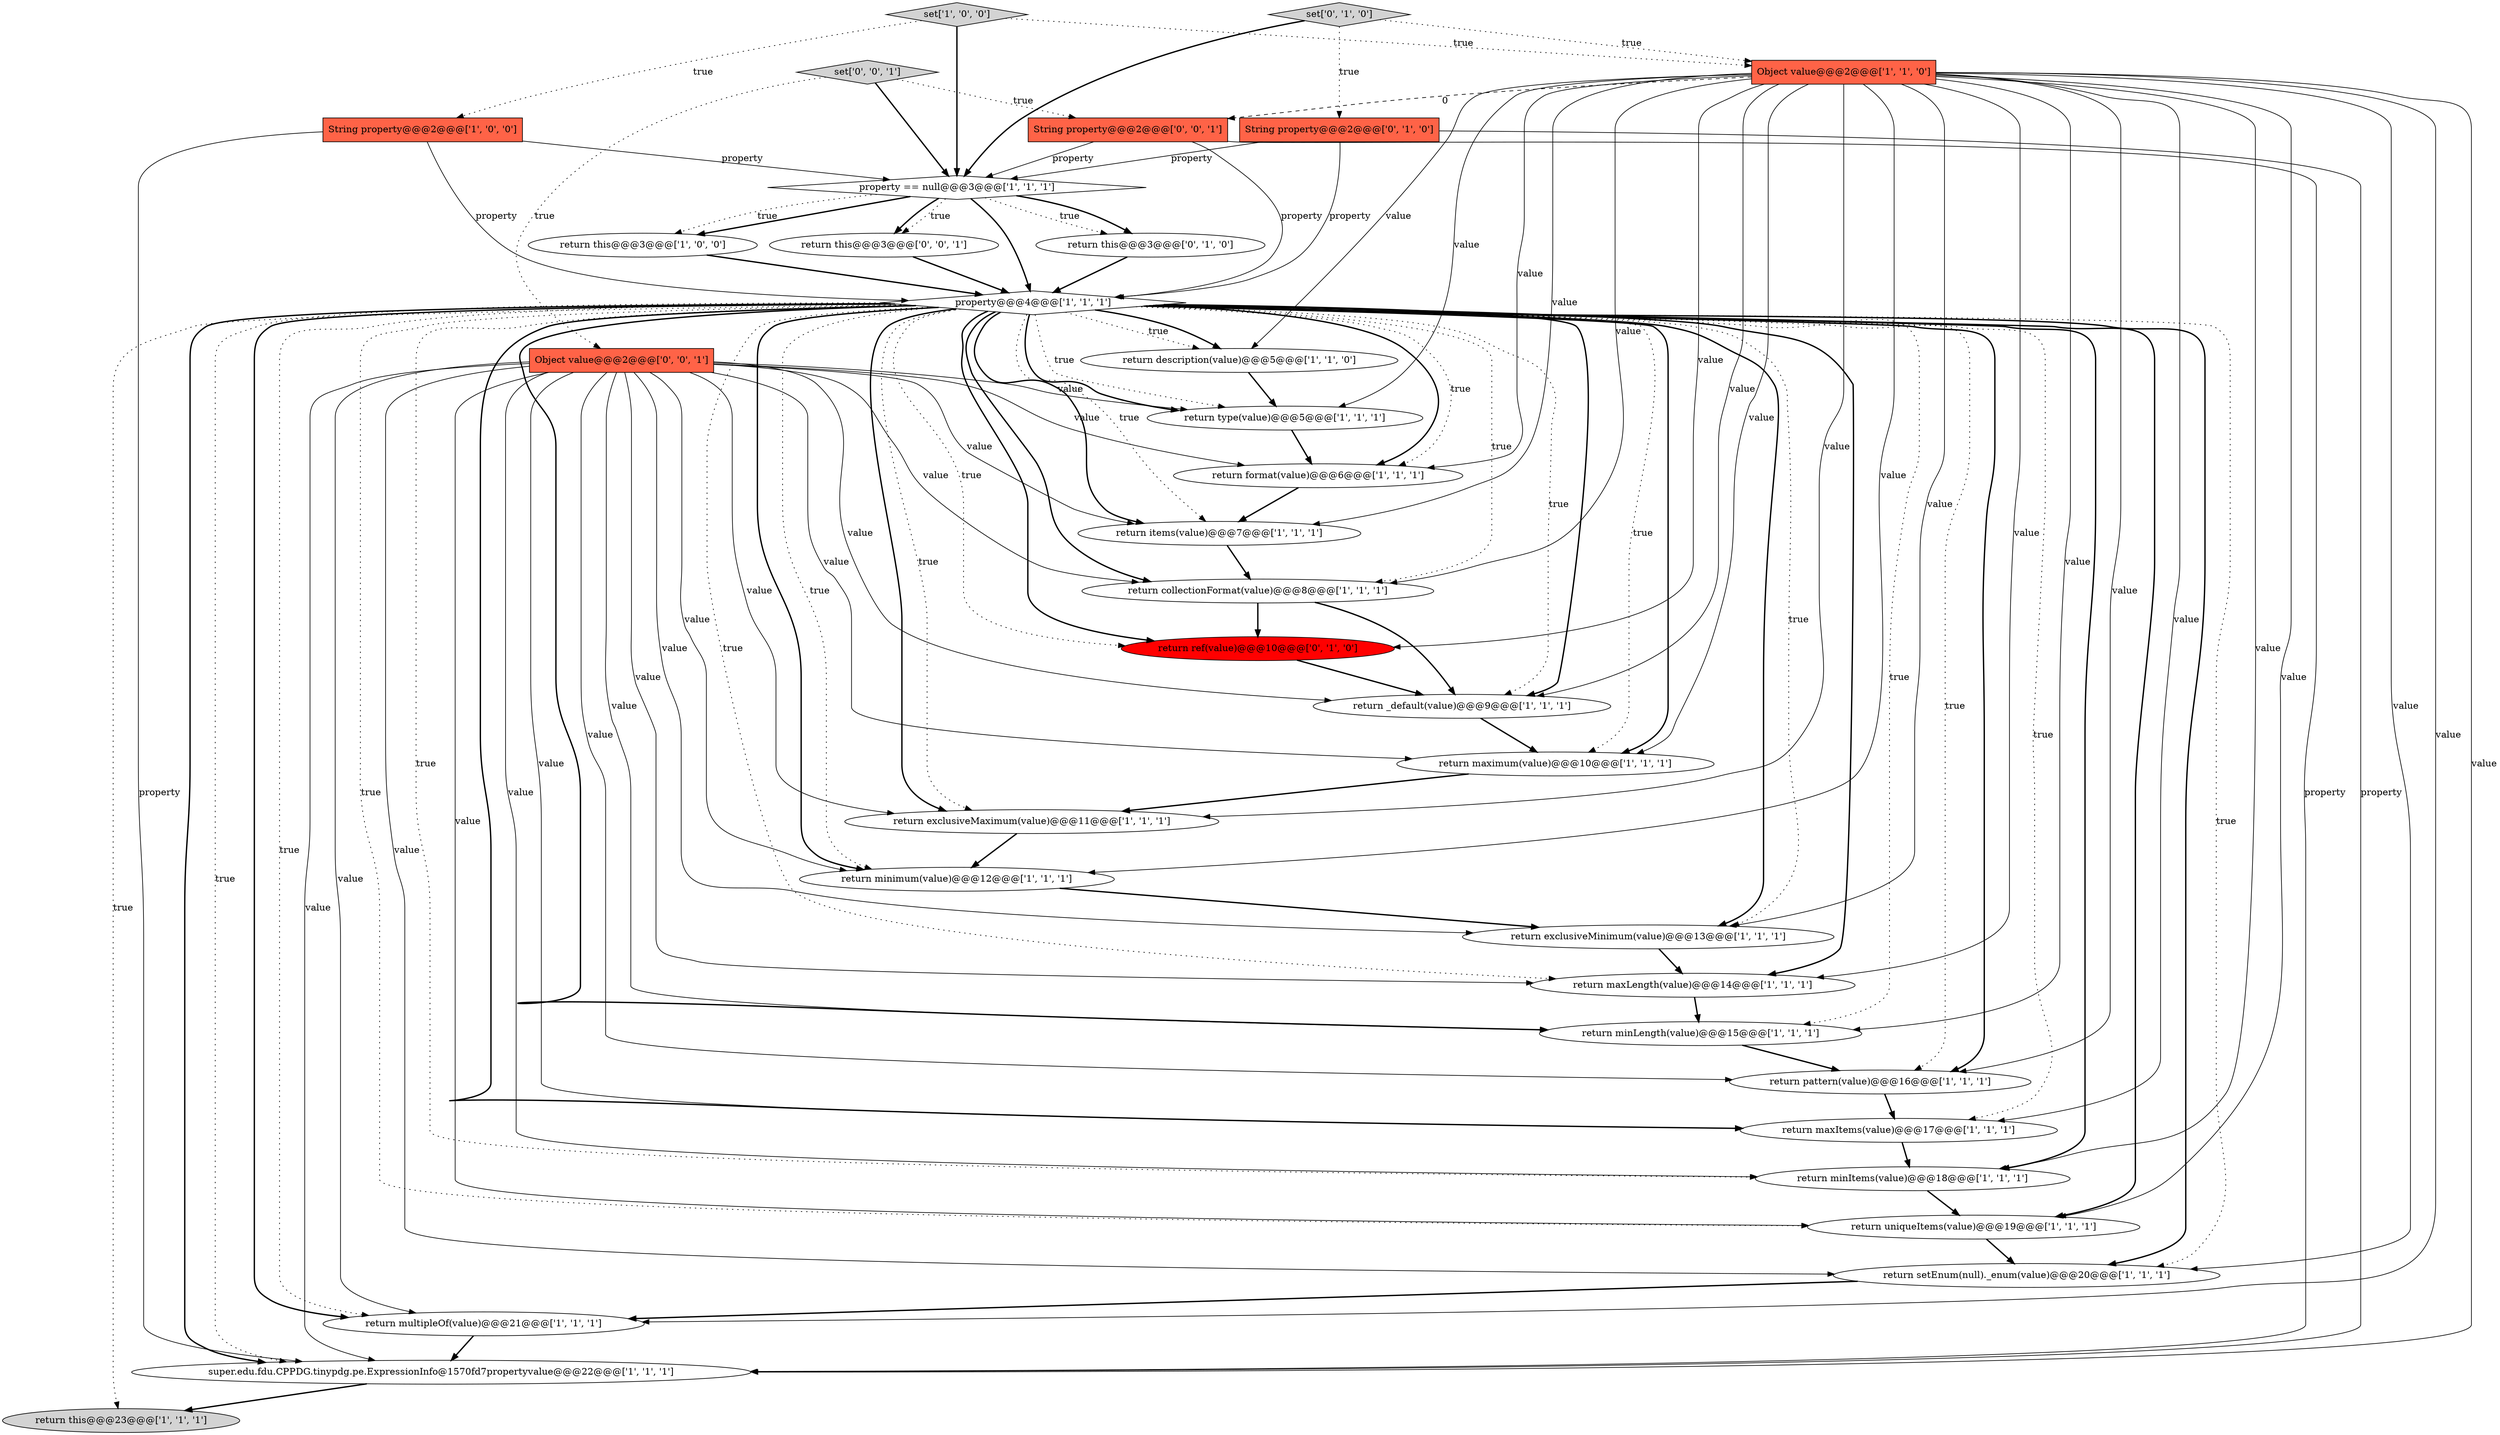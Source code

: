 digraph {
7 [style = filled, label = "return _default(value)@@@9@@@['1', '1', '1']", fillcolor = white, shape = ellipse image = "AAA0AAABBB1BBB"];
20 [style = filled, label = "property == null@@@3@@@['1', '1', '1']", fillcolor = white, shape = diamond image = "AAA0AAABBB1BBB"];
8 [style = filled, label = "Object value@@@2@@@['1', '1', '0']", fillcolor = tomato, shape = box image = "AAA0AAABBB1BBB"];
19 [style = filled, label = "return minimum(value)@@@12@@@['1', '1', '1']", fillcolor = white, shape = ellipse image = "AAA0AAABBB1BBB"];
26 [style = filled, label = "return ref(value)@@@10@@@['0', '1', '0']", fillcolor = red, shape = ellipse image = "AAA1AAABBB2BBB"];
31 [style = filled, label = "Object value@@@2@@@['0', '0', '1']", fillcolor = tomato, shape = box image = "AAA0AAABBB3BBB"];
5 [style = filled, label = "return multipleOf(value)@@@21@@@['1', '1', '1']", fillcolor = white, shape = ellipse image = "AAA0AAABBB1BBB"];
30 [style = filled, label = "set['0', '0', '1']", fillcolor = lightgray, shape = diamond image = "AAA0AAABBB3BBB"];
22 [style = filled, label = "return this@@@23@@@['1', '1', '1']", fillcolor = lightgray, shape = ellipse image = "AAA0AAABBB1BBB"];
21 [style = filled, label = "return minItems(value)@@@18@@@['1', '1', '1']", fillcolor = white, shape = ellipse image = "AAA0AAABBB1BBB"];
13 [style = filled, label = "return items(value)@@@7@@@['1', '1', '1']", fillcolor = white, shape = ellipse image = "AAA0AAABBB1BBB"];
3 [style = filled, label = "return pattern(value)@@@16@@@['1', '1', '1']", fillcolor = white, shape = ellipse image = "AAA0AAABBB1BBB"];
23 [style = filled, label = "return exclusiveMinimum(value)@@@13@@@['1', '1', '1']", fillcolor = white, shape = ellipse image = "AAA0AAABBB1BBB"];
10 [style = filled, label = "return setEnum(null)._enum(value)@@@20@@@['1', '1', '1']", fillcolor = white, shape = ellipse image = "AAA0AAABBB1BBB"];
6 [style = filled, label = "String property@@@2@@@['1', '0', '0']", fillcolor = tomato, shape = box image = "AAA0AAABBB1BBB"];
0 [style = filled, label = "return minLength(value)@@@15@@@['1', '1', '1']", fillcolor = white, shape = ellipse image = "AAA0AAABBB1BBB"];
14 [style = filled, label = "return exclusiveMaximum(value)@@@11@@@['1', '1', '1']", fillcolor = white, shape = ellipse image = "AAA0AAABBB1BBB"];
16 [style = filled, label = "return maxLength(value)@@@14@@@['1', '1', '1']", fillcolor = white, shape = ellipse image = "AAA0AAABBB1BBB"];
33 [style = filled, label = "return this@@@3@@@['0', '0', '1']", fillcolor = white, shape = ellipse image = "AAA0AAABBB3BBB"];
1 [style = filled, label = "property@@@4@@@['1', '1', '1']", fillcolor = white, shape = diamond image = "AAA0AAABBB1BBB"];
4 [style = filled, label = "return uniqueItems(value)@@@19@@@['1', '1', '1']", fillcolor = white, shape = ellipse image = "AAA0AAABBB1BBB"];
18 [style = filled, label = "return description(value)@@@5@@@['1', '1', '0']", fillcolor = white, shape = ellipse image = "AAA0AAABBB1BBB"];
25 [style = filled, label = "set['1', '0', '0']", fillcolor = lightgray, shape = diamond image = "AAA0AAABBB1BBB"];
11 [style = filled, label = "return format(value)@@@6@@@['1', '1', '1']", fillcolor = white, shape = ellipse image = "AAA0AAABBB1BBB"];
2 [style = filled, label = "return type(value)@@@5@@@['1', '1', '1']", fillcolor = white, shape = ellipse image = "AAA0AAABBB1BBB"];
17 [style = filled, label = "super.edu.fdu.CPPDG.tinypdg.pe.ExpressionInfo@1570fd7propertyvalue@@@22@@@['1', '1', '1']", fillcolor = white, shape = ellipse image = "AAA0AAABBB1BBB"];
24 [style = filled, label = "return maximum(value)@@@10@@@['1', '1', '1']", fillcolor = white, shape = ellipse image = "AAA0AAABBB1BBB"];
32 [style = filled, label = "String property@@@2@@@['0', '0', '1']", fillcolor = tomato, shape = box image = "AAA0AAABBB3BBB"];
15 [style = filled, label = "return collectionFormat(value)@@@8@@@['1', '1', '1']", fillcolor = white, shape = ellipse image = "AAA0AAABBB1BBB"];
29 [style = filled, label = "return this@@@3@@@['0', '1', '0']", fillcolor = white, shape = ellipse image = "AAA0AAABBB2BBB"];
27 [style = filled, label = "set['0', '1', '0']", fillcolor = lightgray, shape = diamond image = "AAA0AAABBB2BBB"];
12 [style = filled, label = "return maxItems(value)@@@17@@@['1', '1', '1']", fillcolor = white, shape = ellipse image = "AAA0AAABBB1BBB"];
28 [style = filled, label = "String property@@@2@@@['0', '1', '0']", fillcolor = tomato, shape = box image = "AAA0AAABBB2BBB"];
9 [style = filled, label = "return this@@@3@@@['1', '0', '0']", fillcolor = white, shape = ellipse image = "AAA0AAABBB1BBB"];
1->5 [style = bold, label=""];
8->15 [style = solid, label="value"];
16->0 [style = bold, label=""];
6->17 [style = solid, label="property"];
31->15 [style = solid, label="value"];
31->13 [style = solid, label="value"];
8->10 [style = solid, label="value"];
20->9 [style = bold, label=""];
8->26 [style = solid, label="value"];
30->20 [style = bold, label=""];
31->5 [style = solid, label="value"];
8->32 [style = dashed, label="0"];
1->21 [style = dotted, label="true"];
31->14 [style = solid, label="value"];
28->1 [style = solid, label="property"];
1->13 [style = bold, label=""];
32->20 [style = solid, label="property"];
1->23 [style = bold, label=""];
1->3 [style = dotted, label="true"];
1->13 [style = dotted, label="true"];
8->24 [style = solid, label="value"];
31->21 [style = solid, label="value"];
1->21 [style = bold, label=""];
1->12 [style = dotted, label="true"];
11->13 [style = bold, label=""];
1->12 [style = bold, label=""];
1->23 [style = dotted, label="true"];
1->0 [style = dotted, label="true"];
28->17 [style = solid, label="property"];
29->1 [style = bold, label=""];
8->4 [style = solid, label="value"];
31->7 [style = solid, label="value"];
0->3 [style = bold, label=""];
1->4 [style = bold, label=""];
26->7 [style = bold, label=""];
28->20 [style = solid, label="property"];
31->2 [style = solid, label="value"];
31->17 [style = solid, label="value"];
12->21 [style = bold, label=""];
8->3 [style = solid, label="value"];
31->10 [style = solid, label="value"];
1->22 [style = dotted, label="true"];
1->4 [style = dotted, label="true"];
27->8 [style = dotted, label="true"];
1->0 [style = bold, label=""];
5->17 [style = bold, label=""];
8->12 [style = solid, label="value"];
1->11 [style = bold, label=""];
1->17 [style = bold, label=""];
1->18 [style = dotted, label="true"];
7->24 [style = bold, label=""];
1->26 [style = dotted, label="true"];
32->17 [style = solid, label="property"];
8->19 [style = solid, label="value"];
1->16 [style = bold, label=""];
1->15 [style = dotted, label="true"];
31->12 [style = solid, label="value"];
31->24 [style = solid, label="value"];
25->6 [style = dotted, label="true"];
30->32 [style = dotted, label="true"];
8->11 [style = solid, label="value"];
13->15 [style = bold, label=""];
31->16 [style = solid, label="value"];
9->1 [style = bold, label=""];
1->19 [style = bold, label=""];
27->20 [style = bold, label=""];
31->19 [style = solid, label="value"];
25->8 [style = dotted, label="true"];
21->4 [style = bold, label=""];
8->21 [style = solid, label="value"];
4->10 [style = bold, label=""];
1->10 [style = dotted, label="true"];
20->9 [style = dotted, label="true"];
1->17 [style = dotted, label="true"];
8->18 [style = solid, label="value"];
6->1 [style = solid, label="property"];
1->3 [style = bold, label=""];
31->4 [style = solid, label="value"];
14->19 [style = bold, label=""];
20->1 [style = bold, label=""];
3->12 [style = bold, label=""];
1->19 [style = dotted, label="true"];
1->7 [style = bold, label=""];
8->5 [style = solid, label="value"];
8->13 [style = solid, label="value"];
25->20 [style = bold, label=""];
10->5 [style = bold, label=""];
20->33 [style = dotted, label="true"];
1->16 [style = dotted, label="true"];
1->2 [style = bold, label=""];
31->11 [style = solid, label="value"];
31->0 [style = solid, label="value"];
2->11 [style = bold, label=""];
30->31 [style = dotted, label="true"];
31->23 [style = solid, label="value"];
8->7 [style = solid, label="value"];
23->16 [style = bold, label=""];
15->7 [style = bold, label=""];
20->29 [style = bold, label=""];
8->0 [style = solid, label="value"];
1->15 [style = bold, label=""];
1->11 [style = dotted, label="true"];
1->24 [style = dotted, label="true"];
8->14 [style = solid, label="value"];
32->1 [style = solid, label="property"];
1->18 [style = bold, label=""];
8->2 [style = solid, label="value"];
33->1 [style = bold, label=""];
1->14 [style = dotted, label="true"];
18->2 [style = bold, label=""];
17->22 [style = bold, label=""];
1->26 [style = bold, label=""];
8->23 [style = solid, label="value"];
20->33 [style = bold, label=""];
24->14 [style = bold, label=""];
15->26 [style = bold, label=""];
1->7 [style = dotted, label="true"];
6->20 [style = solid, label="property"];
27->28 [style = dotted, label="true"];
8->16 [style = solid, label="value"];
20->29 [style = dotted, label="true"];
1->24 [style = bold, label=""];
19->23 [style = bold, label=""];
8->17 [style = solid, label="value"];
1->14 [style = bold, label=""];
1->2 [style = dotted, label="true"];
1->10 [style = bold, label=""];
1->5 [style = dotted, label="true"];
31->3 [style = solid, label="value"];
}
